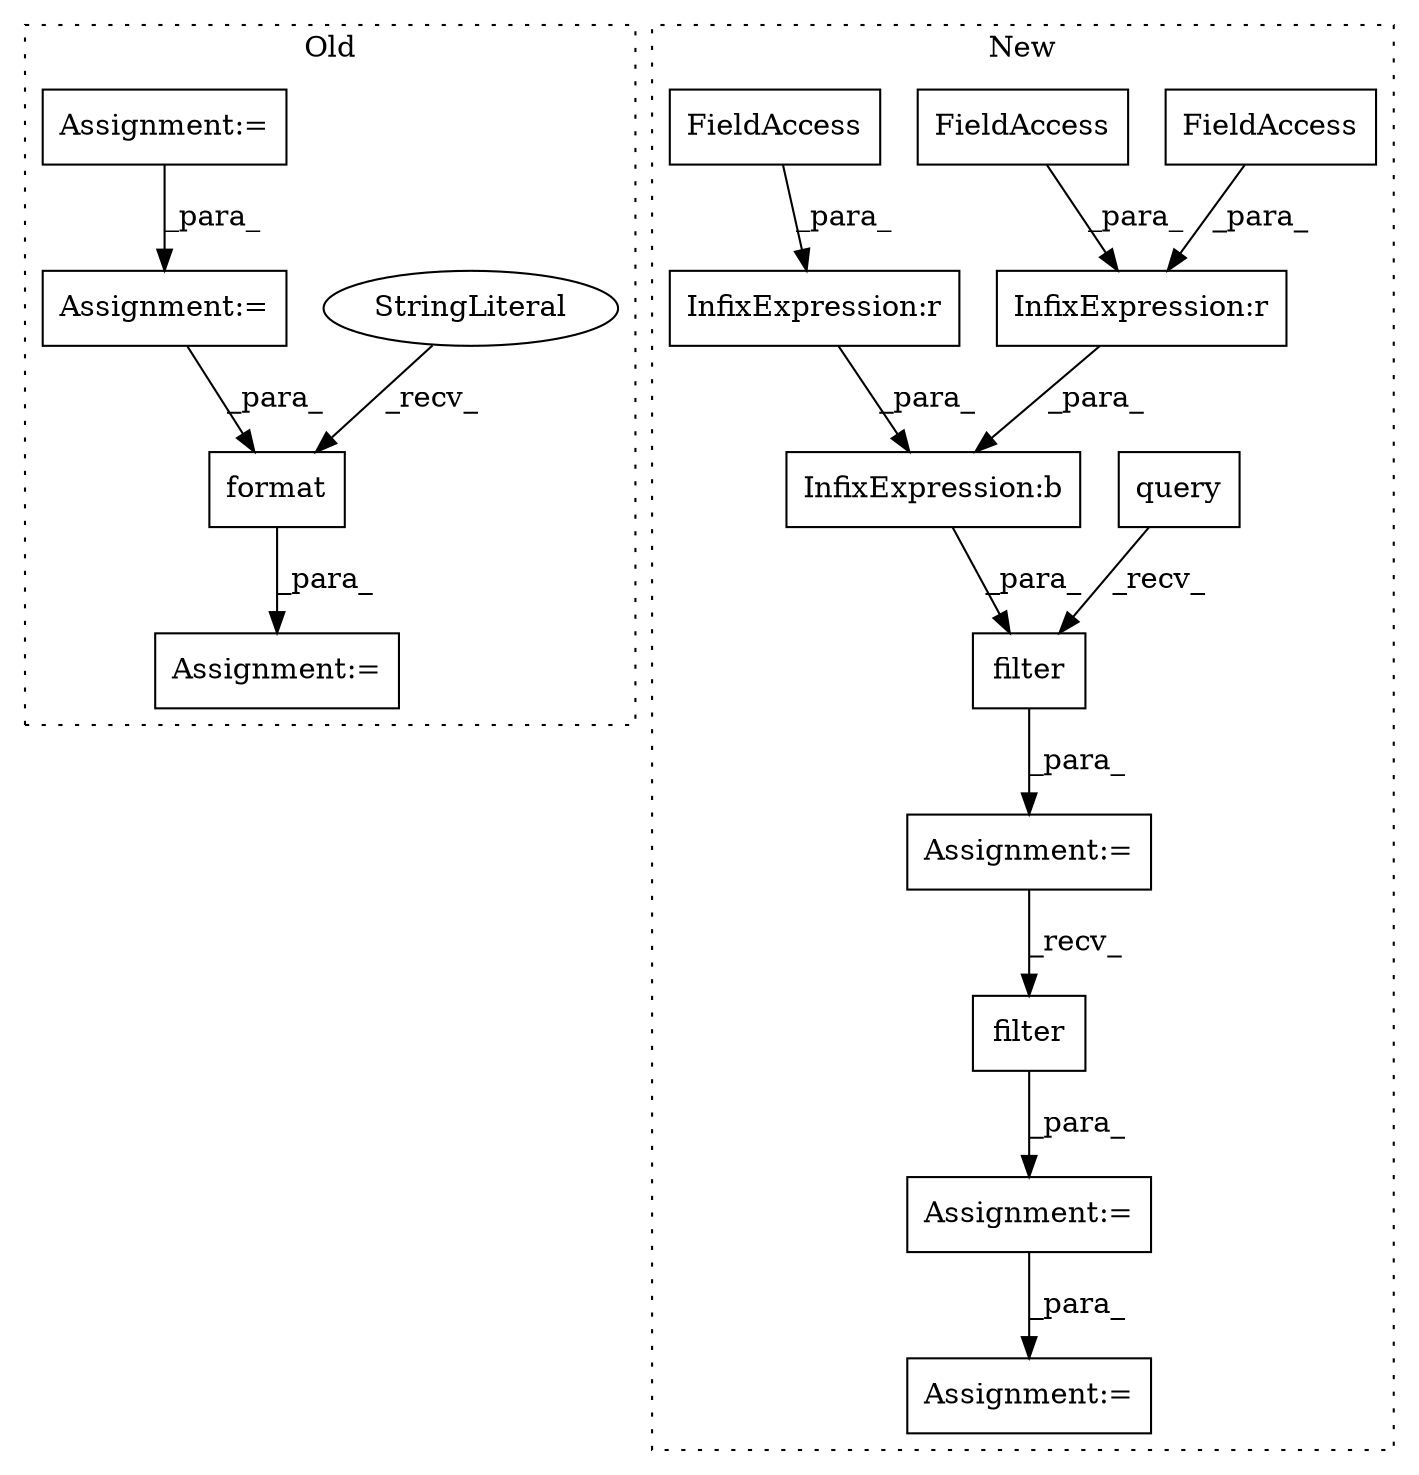 digraph G {
subgraph cluster0 {
1 [label="format" a="32" s="2756,2768" l="7,1" shape="box"];
3 [label="StringLiteral" a="45" s="2687" l="68" shape="ellipse"];
14 [label="Assignment:=" a="7" s="2384" l="1" shape="box"];
16 [label="Assignment:=" a="7" s="2686" l="1" shape="box"];
17 [label="Assignment:=" a="7" s="2609" l="2" shape="box"];
label = "Old";
style="dotted";
}
subgraph cluster1 {
2 [label="filter" a="32" s="2110,2198" l="7,1" shape="box"];
4 [label="Assignment:=" a="7" s="2386" l="1" shape="box"];
5 [label="query" a="32" s="2094,2108" l="6,1" shape="box"];
6 [label="InfixExpression:r" a="27" s="2137" l="4" shape="box"];
7 [label="FieldAccess" a="22" s="2141" l="19" shape="box"];
8 [label="FieldAccess" a="22" s="2118" l="19" shape="box"];
9 [label="InfixExpression:b" a="27" s="2161" l="3" shape="box"];
10 [label="filter" a="32" s="2247,2284" l="7,1" shape="box"];
11 [label="InfixExpression:r" a="27" s="2184" l="3" shape="box"];
12 [label="FieldAccess" a="22" s="2165" l="19" shape="box"];
13 [label="Assignment:=" a="7" s="2084" l="1" shape="box"];
15 [label="Assignment:=" a="7" s="2333" l="1" shape="box"];
label = "New";
style="dotted";
}
1 -> 16 [label="_para_"];
2 -> 13 [label="_para_"];
3 -> 1 [label="_recv_"];
5 -> 2 [label="_recv_"];
6 -> 9 [label="_para_"];
7 -> 6 [label="_para_"];
8 -> 6 [label="_para_"];
9 -> 2 [label="_para_"];
10 -> 15 [label="_para_"];
11 -> 9 [label="_para_"];
12 -> 11 [label="_para_"];
13 -> 10 [label="_recv_"];
14 -> 17 [label="_para_"];
15 -> 4 [label="_para_"];
17 -> 1 [label="_para_"];
}
